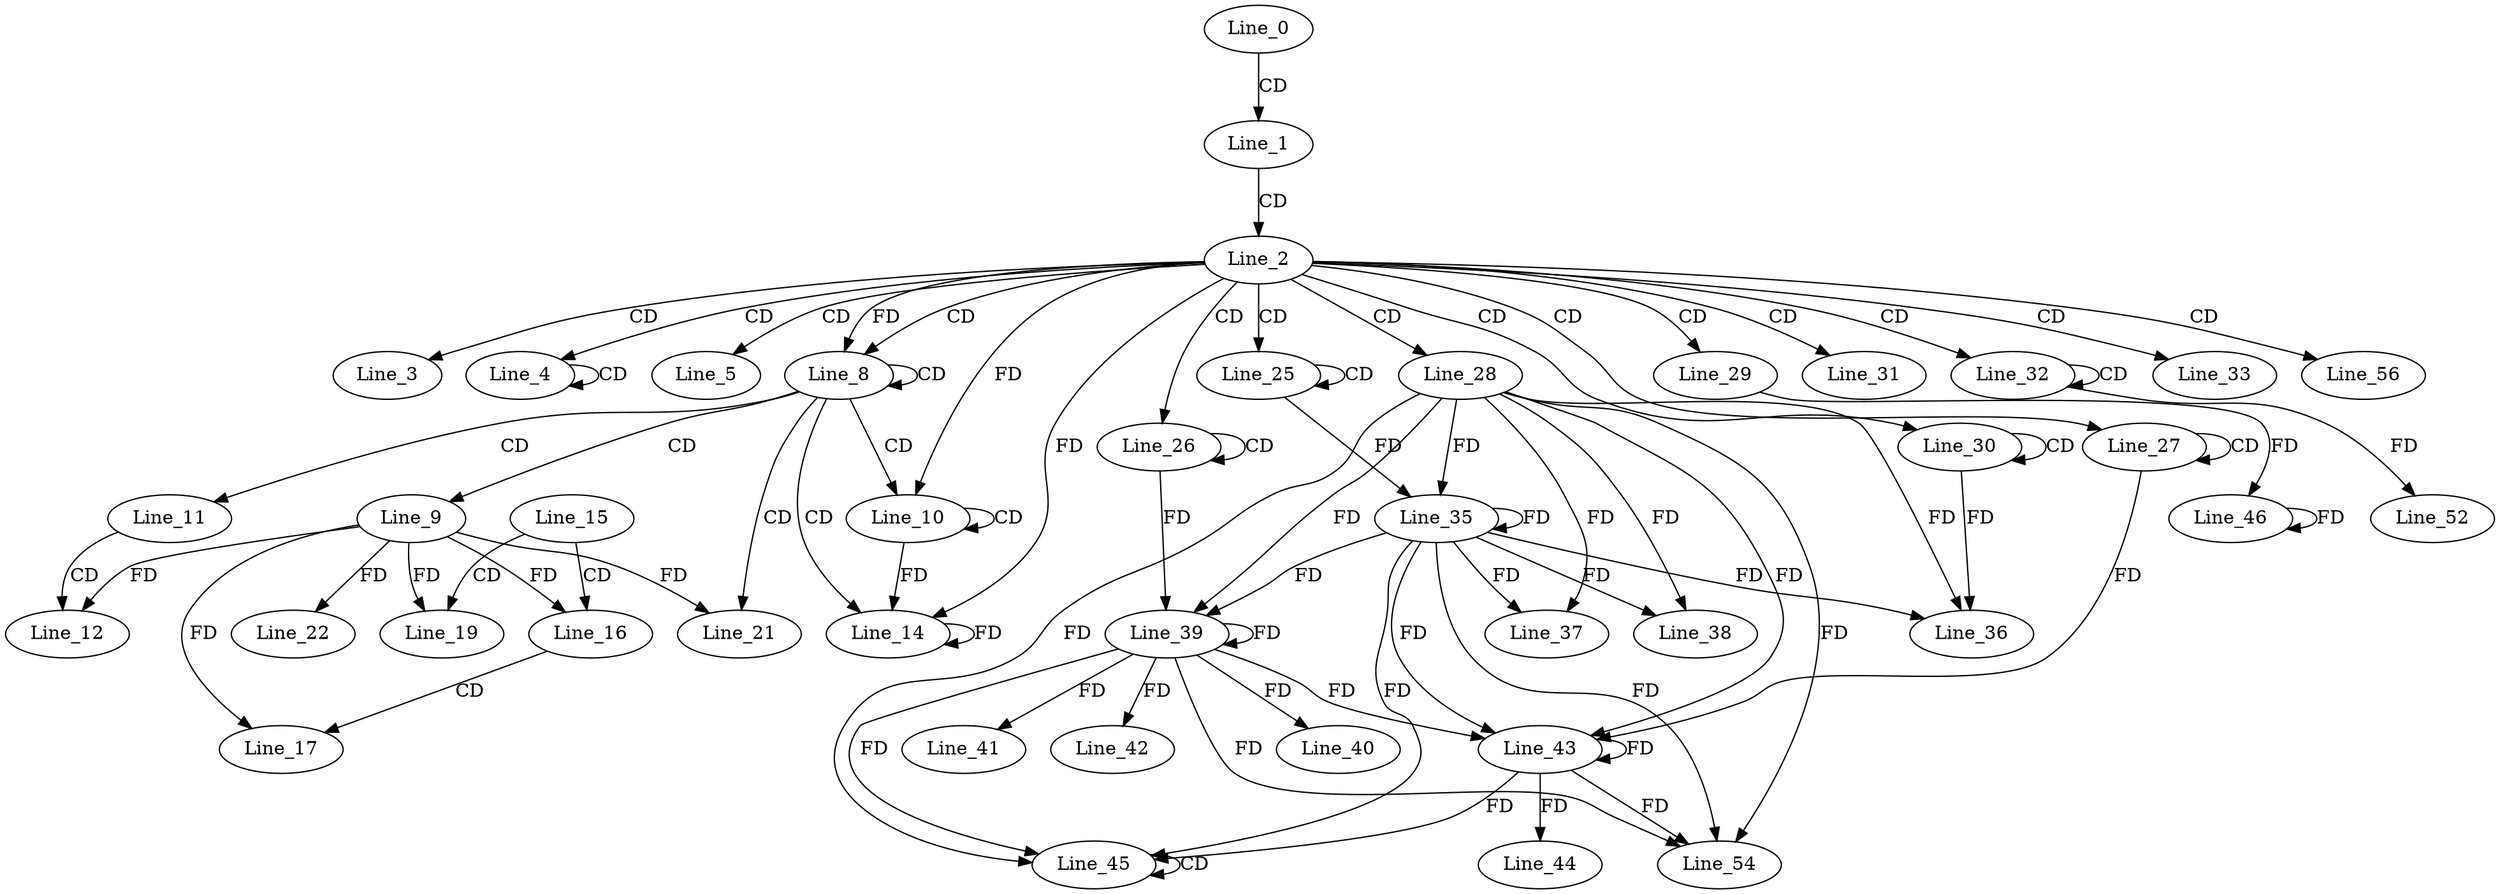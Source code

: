 digraph G {
  Line_0;
  Line_1;
  Line_2;
  Line_3;
  Line_3;
  Line_4;
  Line_4;
  Line_5;
  Line_8;
  Line_8;
  Line_9;
  Line_10;
  Line_10;
  Line_11;
  Line_12;
  Line_14;
  Line_14;
  Line_15;
  Line_16;
  Line_16;
  Line_17;
  Line_19;
  Line_21;
  Line_21;
  Line_22;
  Line_25;
  Line_25;
  Line_26;
  Line_26;
  Line_27;
  Line_27;
  Line_28;
  Line_29;
  Line_30;
  Line_30;
  Line_31;
  Line_32;
  Line_32;
  Line_33;
  Line_35;
  Line_35;
  Line_36;
  Line_37;
  Line_38;
  Line_39;
  Line_39;
  Line_40;
  Line_41;
  Line_42;
  Line_43;
  Line_43;
  Line_44;
  Line_45;
  Line_45;
  Line_46;
  Line_52;
  Line_54;
  Line_56;
  Line_0 -> Line_1 [ label="CD" ];
  Line_1 -> Line_2 [ label="CD" ];
  Line_2 -> Line_3 [ label="CD" ];
  Line_2 -> Line_4 [ label="CD" ];
  Line_4 -> Line_4 [ label="CD" ];
  Line_2 -> Line_5 [ label="CD" ];
  Line_2 -> Line_8 [ label="CD" ];
  Line_8 -> Line_8 [ label="CD" ];
  Line_2 -> Line_8 [ label="FD" ];
  Line_8 -> Line_9 [ label="CD" ];
  Line_8 -> Line_10 [ label="CD" ];
  Line_10 -> Line_10 [ label="CD" ];
  Line_2 -> Line_10 [ label="FD" ];
  Line_8 -> Line_11 [ label="CD" ];
  Line_11 -> Line_12 [ label="CD" ];
  Line_9 -> Line_12 [ label="FD" ];
  Line_8 -> Line_14 [ label="CD" ];
  Line_10 -> Line_14 [ label="FD" ];
  Line_14 -> Line_14 [ label="FD" ];
  Line_2 -> Line_14 [ label="FD" ];
  Line_15 -> Line_16 [ label="CD" ];
  Line_9 -> Line_16 [ label="FD" ];
  Line_16 -> Line_17 [ label="CD" ];
  Line_9 -> Line_17 [ label="FD" ];
  Line_15 -> Line_19 [ label="CD" ];
  Line_9 -> Line_19 [ label="FD" ];
  Line_8 -> Line_21 [ label="CD" ];
  Line_9 -> Line_21 [ label="FD" ];
  Line_9 -> Line_22 [ label="FD" ];
  Line_2 -> Line_25 [ label="CD" ];
  Line_25 -> Line_25 [ label="CD" ];
  Line_2 -> Line_26 [ label="CD" ];
  Line_26 -> Line_26 [ label="CD" ];
  Line_2 -> Line_27 [ label="CD" ];
  Line_27 -> Line_27 [ label="CD" ];
  Line_2 -> Line_28 [ label="CD" ];
  Line_2 -> Line_29 [ label="CD" ];
  Line_2 -> Line_30 [ label="CD" ];
  Line_30 -> Line_30 [ label="CD" ];
  Line_2 -> Line_31 [ label="CD" ];
  Line_2 -> Line_32 [ label="CD" ];
  Line_32 -> Line_32 [ label="CD" ];
  Line_2 -> Line_33 [ label="CD" ];
  Line_28 -> Line_35 [ label="FD" ];
  Line_35 -> Line_35 [ label="FD" ];
  Line_25 -> Line_35 [ label="FD" ];
  Line_28 -> Line_36 [ label="FD" ];
  Line_35 -> Line_36 [ label="FD" ];
  Line_30 -> Line_36 [ label="FD" ];
  Line_28 -> Line_37 [ label="FD" ];
  Line_35 -> Line_37 [ label="FD" ];
  Line_28 -> Line_38 [ label="FD" ];
  Line_35 -> Line_38 [ label="FD" ];
  Line_28 -> Line_39 [ label="FD" ];
  Line_35 -> Line_39 [ label="FD" ];
  Line_39 -> Line_39 [ label="FD" ];
  Line_26 -> Line_39 [ label="FD" ];
  Line_39 -> Line_40 [ label="FD" ];
  Line_39 -> Line_41 [ label="FD" ];
  Line_39 -> Line_42 [ label="FD" ];
  Line_28 -> Line_43 [ label="FD" ];
  Line_35 -> Line_43 [ label="FD" ];
  Line_39 -> Line_43 [ label="FD" ];
  Line_43 -> Line_43 [ label="FD" ];
  Line_27 -> Line_43 [ label="FD" ];
  Line_43 -> Line_44 [ label="FD" ];
  Line_45 -> Line_45 [ label="CD" ];
  Line_28 -> Line_45 [ label="FD" ];
  Line_35 -> Line_45 [ label="FD" ];
  Line_39 -> Line_45 [ label="FD" ];
  Line_43 -> Line_45 [ label="FD" ];
  Line_29 -> Line_46 [ label="FD" ];
  Line_46 -> Line_46 [ label="FD" ];
  Line_32 -> Line_52 [ label="FD" ];
  Line_28 -> Line_54 [ label="FD" ];
  Line_35 -> Line_54 [ label="FD" ];
  Line_39 -> Line_54 [ label="FD" ];
  Line_43 -> Line_54 [ label="FD" ];
  Line_2 -> Line_56 [ label="CD" ];
}
